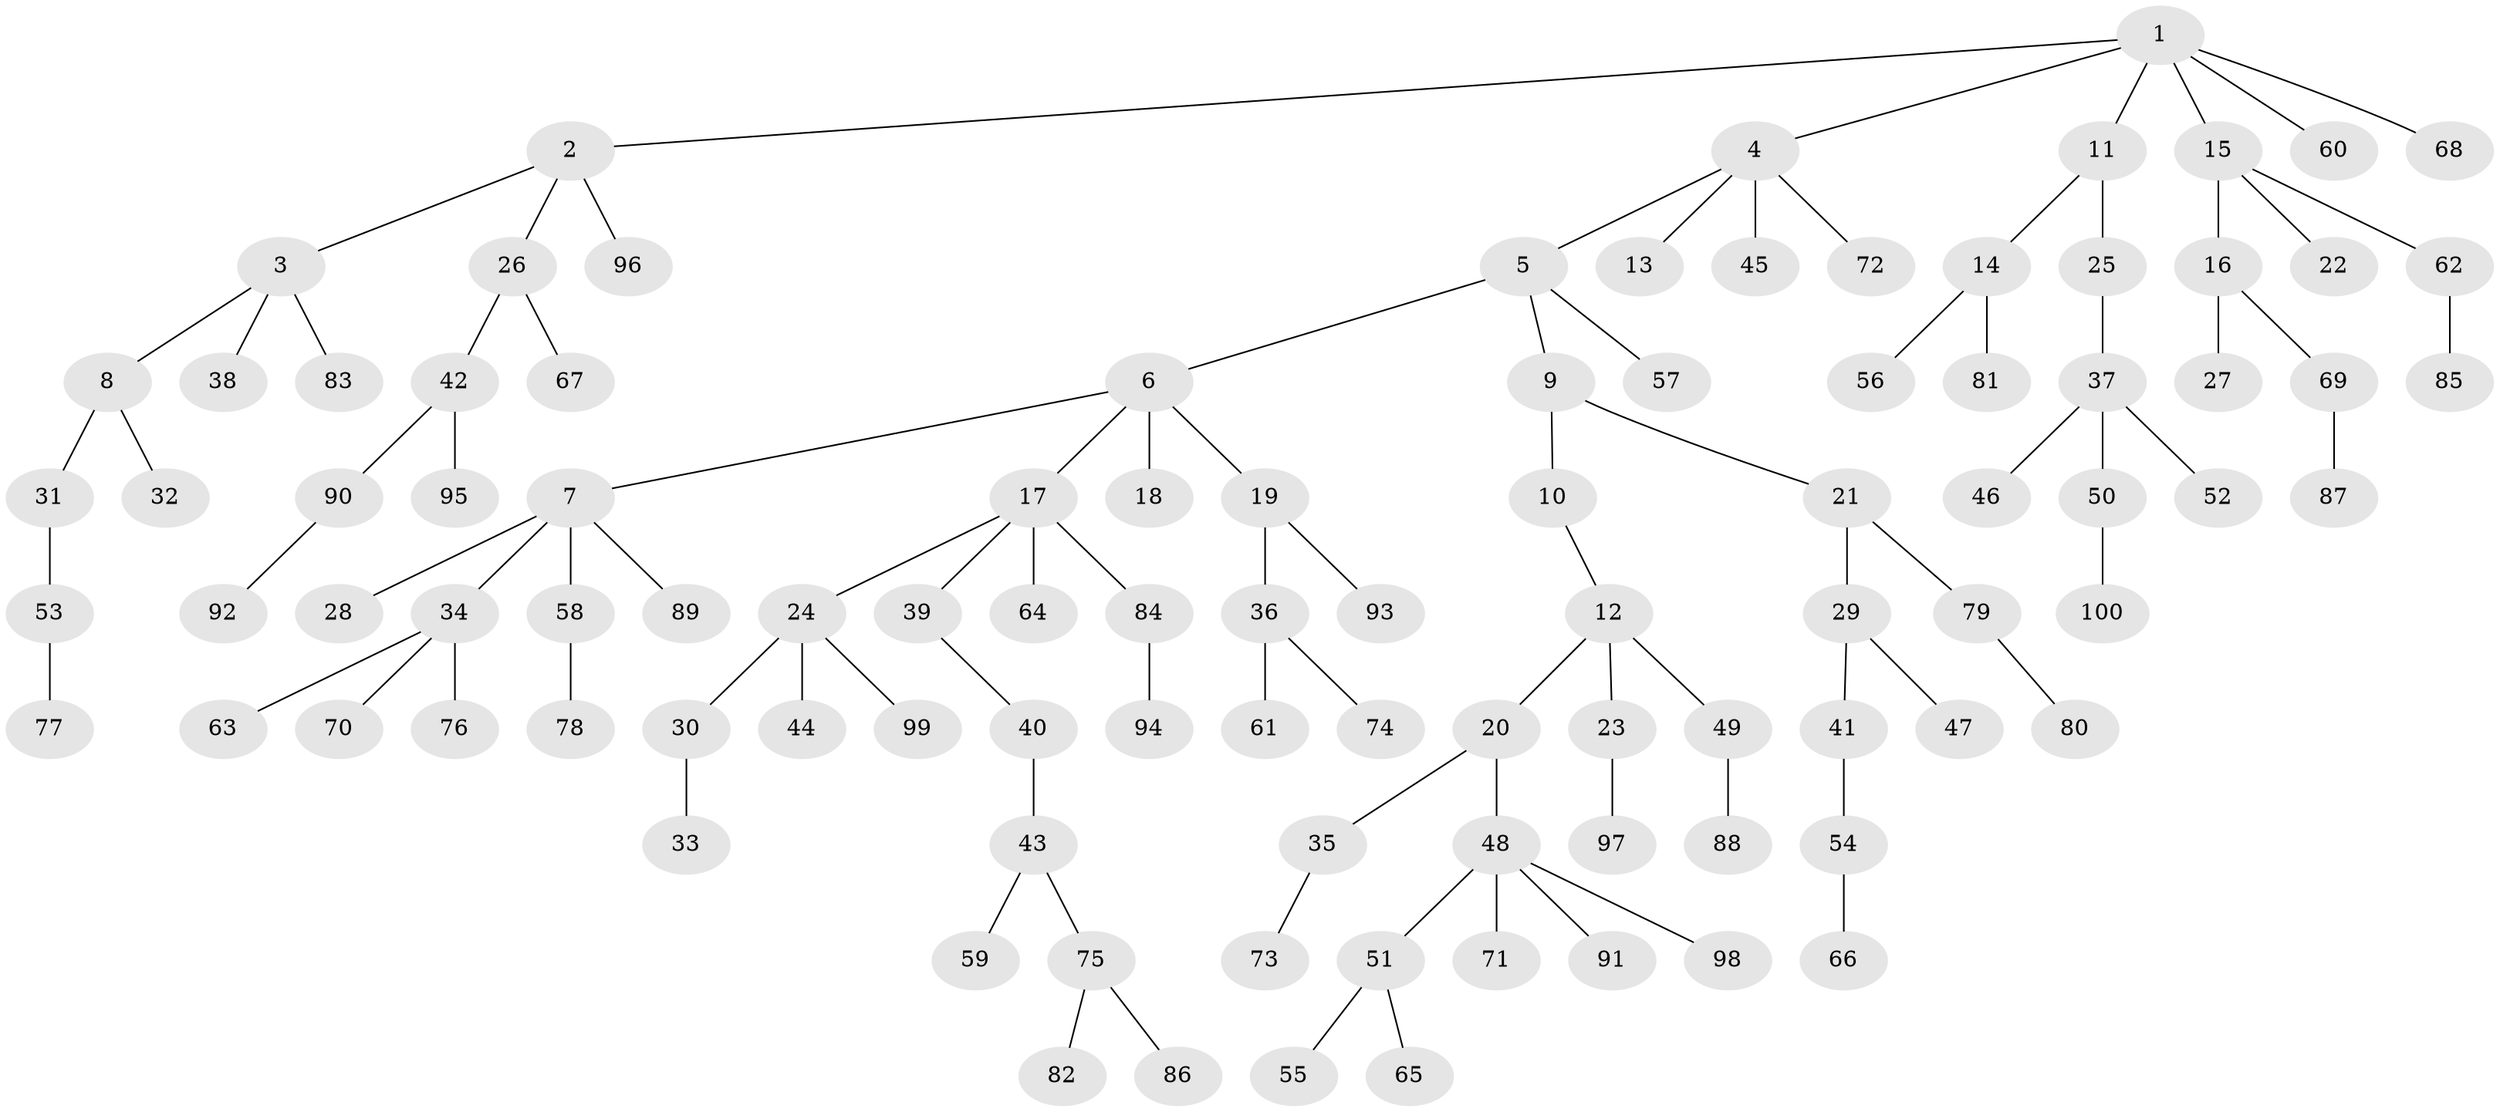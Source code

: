 // coarse degree distribution, {5: 0.01639344262295082, 3: 0.16393442622950818, 4: 0.09836065573770492, 2: 0.2786885245901639, 1: 0.4426229508196721}
// Generated by graph-tools (version 1.1) at 2025/51/03/04/25 22:51:49]
// undirected, 100 vertices, 99 edges
graph export_dot {
  node [color=gray90,style=filled];
  1;
  2;
  3;
  4;
  5;
  6;
  7;
  8;
  9;
  10;
  11;
  12;
  13;
  14;
  15;
  16;
  17;
  18;
  19;
  20;
  21;
  22;
  23;
  24;
  25;
  26;
  27;
  28;
  29;
  30;
  31;
  32;
  33;
  34;
  35;
  36;
  37;
  38;
  39;
  40;
  41;
  42;
  43;
  44;
  45;
  46;
  47;
  48;
  49;
  50;
  51;
  52;
  53;
  54;
  55;
  56;
  57;
  58;
  59;
  60;
  61;
  62;
  63;
  64;
  65;
  66;
  67;
  68;
  69;
  70;
  71;
  72;
  73;
  74;
  75;
  76;
  77;
  78;
  79;
  80;
  81;
  82;
  83;
  84;
  85;
  86;
  87;
  88;
  89;
  90;
  91;
  92;
  93;
  94;
  95;
  96;
  97;
  98;
  99;
  100;
  1 -- 2;
  1 -- 4;
  1 -- 11;
  1 -- 15;
  1 -- 60;
  1 -- 68;
  2 -- 3;
  2 -- 26;
  2 -- 96;
  3 -- 8;
  3 -- 38;
  3 -- 83;
  4 -- 5;
  4 -- 13;
  4 -- 45;
  4 -- 72;
  5 -- 6;
  5 -- 9;
  5 -- 57;
  6 -- 7;
  6 -- 17;
  6 -- 18;
  6 -- 19;
  7 -- 28;
  7 -- 34;
  7 -- 58;
  7 -- 89;
  8 -- 31;
  8 -- 32;
  9 -- 10;
  9 -- 21;
  10 -- 12;
  11 -- 14;
  11 -- 25;
  12 -- 20;
  12 -- 23;
  12 -- 49;
  14 -- 56;
  14 -- 81;
  15 -- 16;
  15 -- 22;
  15 -- 62;
  16 -- 27;
  16 -- 69;
  17 -- 24;
  17 -- 39;
  17 -- 64;
  17 -- 84;
  19 -- 36;
  19 -- 93;
  20 -- 35;
  20 -- 48;
  21 -- 29;
  21 -- 79;
  23 -- 97;
  24 -- 30;
  24 -- 44;
  24 -- 99;
  25 -- 37;
  26 -- 42;
  26 -- 67;
  29 -- 41;
  29 -- 47;
  30 -- 33;
  31 -- 53;
  34 -- 63;
  34 -- 70;
  34 -- 76;
  35 -- 73;
  36 -- 61;
  36 -- 74;
  37 -- 46;
  37 -- 50;
  37 -- 52;
  39 -- 40;
  40 -- 43;
  41 -- 54;
  42 -- 90;
  42 -- 95;
  43 -- 59;
  43 -- 75;
  48 -- 51;
  48 -- 71;
  48 -- 91;
  48 -- 98;
  49 -- 88;
  50 -- 100;
  51 -- 55;
  51 -- 65;
  53 -- 77;
  54 -- 66;
  58 -- 78;
  62 -- 85;
  69 -- 87;
  75 -- 82;
  75 -- 86;
  79 -- 80;
  84 -- 94;
  90 -- 92;
}
